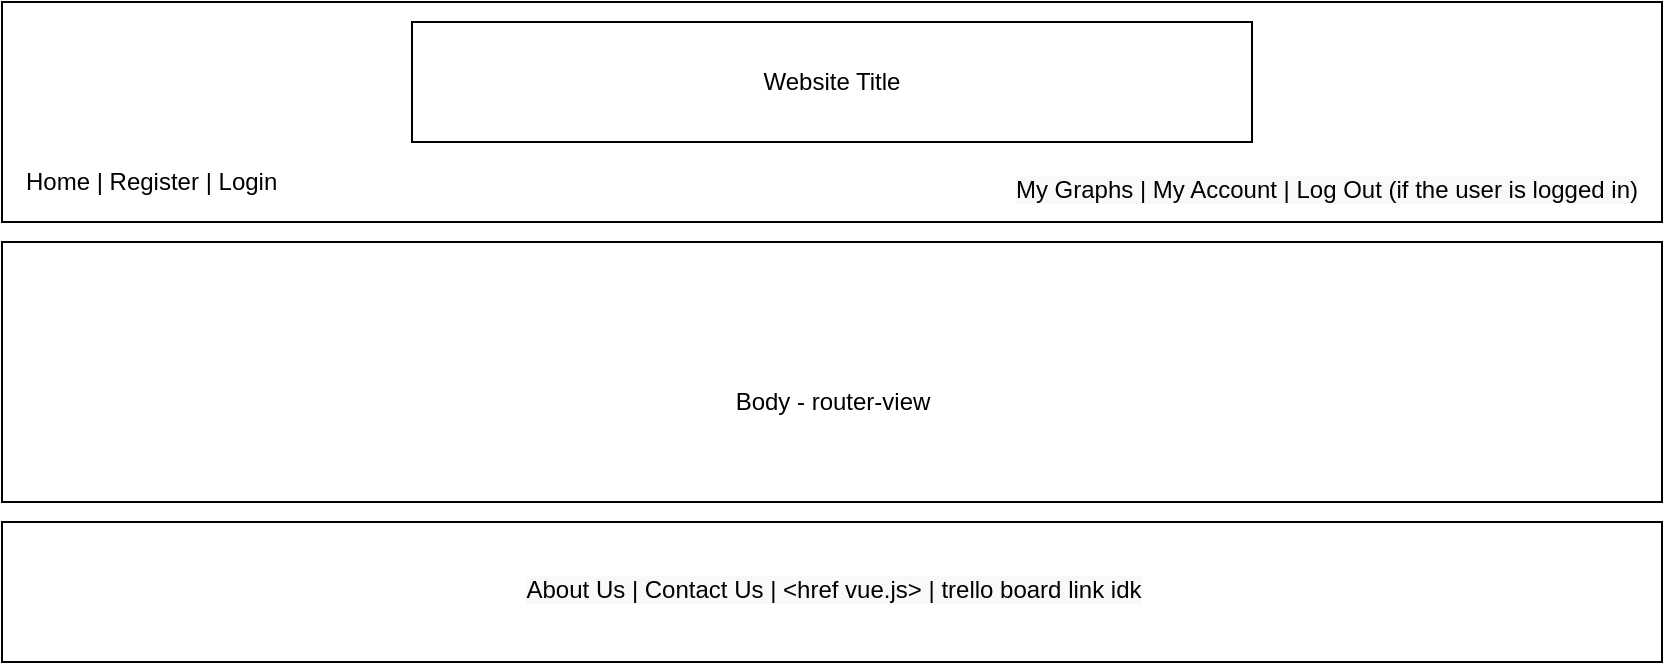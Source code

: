 <mxfile version="14.2.9" type="device" pages="5"><diagram id="xmzlaG3xVzPUinutJSGS" name="Home-page"><mxGraphModel dx="1221" dy="645" grid="1" gridSize="10" guides="1" tooltips="1" connect="1" arrows="1" fold="1" page="1" pageScale="1" pageWidth="850" pageHeight="1100" math="0" shadow="0"><root><mxCell id="0"/><mxCell id="1" parent="0"/><mxCell id="qc4Y2S98qK1XtuNtZjgP-8" value="" style="rounded=0;whiteSpace=wrap;html=1;" vertex="1" parent="1"><mxGeometry x="10" y="270" width="830" height="70" as="geometry"/></mxCell><mxCell id="qc4Y2S98qK1XtuNtZjgP-1" value="" style="rounded=0;whiteSpace=wrap;html=1;" vertex="1" parent="1"><mxGeometry x="10" y="10" width="830" height="110" as="geometry"/></mxCell><mxCell id="qc4Y2S98qK1XtuNtZjgP-2" value="Home | Register | Login" style="text;html=1;strokeColor=none;fillColor=none;align=left;verticalAlign=middle;whiteSpace=wrap;rounded=0;" vertex="1" parent="1"><mxGeometry x="20" y="90" width="510" height="20" as="geometry"/></mxCell><mxCell id="qc4Y2S98qK1XtuNtZjgP-3" value="Website Title" style="rounded=0;whiteSpace=wrap;html=1;" vertex="1" parent="1"><mxGeometry x="215" y="20" width="420" height="60" as="geometry"/></mxCell><mxCell id="qc4Y2S98qK1XtuNtZjgP-5" value="" style="rounded=0;whiteSpace=wrap;html=1;" vertex="1" parent="1"><mxGeometry x="10" y="130" width="830" height="130" as="geometry"/></mxCell><mxCell id="qc4Y2S98qK1XtuNtZjgP-6" value="Body - router-view" style="text;html=1;strokeColor=none;fillColor=none;align=center;verticalAlign=middle;whiteSpace=wrap;rounded=0;" vertex="1" parent="1"><mxGeometry x="323" y="200" width="205" height="20" as="geometry"/></mxCell><mxCell id="qc4Y2S98qK1XtuNtZjgP-7" value="&lt;span style=&quot;color: rgb(0, 0, 0); font-family: helvetica; font-size: 12px; font-style: normal; font-weight: 400; letter-spacing: normal; text-indent: 0px; text-transform: none; word-spacing: 0px; background-color: rgb(248, 249, 250); display: inline; float: none;&quot;&gt;About Us | Contact Us | &amp;lt;href vue.js&amp;gt; | trello board link idk&lt;/span&gt;" style="text;whiteSpace=wrap;html=1;align=center;" vertex="1" parent="1"><mxGeometry x="140.5" y="290" width="570" height="30" as="geometry"/></mxCell><mxCell id="2-1uK8z6plRCV1wmHQYw-1" value="&lt;span style=&quot;color: rgb(0 , 0 , 0) ; font-family: &amp;#34;helvetica&amp;#34; ; font-size: 12px ; font-style: normal ; font-weight: 400 ; letter-spacing: normal ; text-align: center ; text-indent: 0px ; text-transform: none ; word-spacing: 0px ; background-color: rgb(248 , 249 , 250) ; display: inline ; float: none&quot;&gt;&lt;br&gt;&lt;/span&gt;" style="text;whiteSpace=wrap;html=1;" vertex="1" parent="1"><mxGeometry x="690" y="10" width="150" height="30" as="geometry"/></mxCell><mxCell id="Ya997gqy8Z_TP8ubIKAV-1" value="&lt;span style=&quot;color: rgb(0 , 0 , 0) ; font-family: &amp;#34;helvetica&amp;#34; ; font-size: 12px ; font-style: normal ; font-weight: 400 ; letter-spacing: normal ; text-indent: 0px ; text-transform: none ; word-spacing: 0px ; background-color: rgb(248 , 249 , 250) ; display: inline ; float: none&quot;&gt;My Graphs | My Account | Log Out&amp;nbsp;&lt;/span&gt;&lt;span style=&quot;color: rgb(0 , 0 , 0) ; font-family: &amp;#34;helvetica&amp;#34; ; font-size: 12px ; font-style: normal ; font-weight: 400 ; letter-spacing: normal ; text-indent: 0px ; text-transform: none ; word-spacing: 0px ; background-color: rgb(248 , 249 , 250) ; display: inline ; float: none&quot;&gt;(if the user is logged in)&lt;/span&gt;" style="text;whiteSpace=wrap;html=1;align=right;" vertex="1" parent="1"><mxGeometry x="480" y="90" width="350" height="20" as="geometry"/></mxCell></root></mxGraphModel></diagram><diagram id="fUxqiQPgV0tSAGjNlko5" name="Registration"><mxGraphModel dx="1038" dy="548" grid="1" gridSize="10" guides="1" tooltips="1" connect="1" arrows="1" fold="1" page="1" pageScale="1" pageWidth="850" pageHeight="1100" math="0" shadow="0"><root><mxCell id="HRkeaG4BmDf2tbBZKb9f-0"/><mxCell id="HRkeaG4BmDf2tbBZKb9f-1" parent="HRkeaG4BmDf2tbBZKb9f-0"/><mxCell id="3eO7uWLEiQ5YFDSplpW3-0" value="" style="rounded=0;whiteSpace=wrap;html=1;" vertex="1" parent="HRkeaG4BmDf2tbBZKb9f-1"><mxGeometry x="10" y="10" width="830" height="110" as="geometry"/></mxCell><mxCell id="3eO7uWLEiQ5YFDSplpW3-1" value="Home | Login" style="text;html=1;strokeColor=none;fillColor=none;align=center;verticalAlign=middle;whiteSpace=wrap;rounded=0;" vertex="1" parent="HRkeaG4BmDf2tbBZKb9f-1"><mxGeometry x="170" y="90" width="510" height="20" as="geometry"/></mxCell><mxCell id="3eO7uWLEiQ5YFDSplpW3-2" value="" style="rounded=0;whiteSpace=wrap;html=1;" vertex="1" parent="HRkeaG4BmDf2tbBZKb9f-1"><mxGeometry x="20" y="20" width="420" height="60" as="geometry"/></mxCell><mxCell id="3eO7uWLEiQ5YFDSplpW3-3" value="Website Title" style="text;html=1;strokeColor=none;fillColor=none;align=center;verticalAlign=middle;whiteSpace=wrap;rounded=0;" vertex="1" parent="HRkeaG4BmDf2tbBZKb9f-1"><mxGeometry x="140" y="40" width="180" height="20" as="geometry"/></mxCell><mxCell id="duuK_STMmd-QfZhRfJfg-0" value="" style="rounded=0;whiteSpace=wrap;html=1;" vertex="1" parent="HRkeaG4BmDf2tbBZKb9f-1"><mxGeometry x="10" y="130" width="830" height="270" as="geometry"/></mxCell><mxCell id="duuK_STMmd-QfZhRfJfg-1" value="Username: ____________ &lt;br&gt;Password: ____________&lt;br&gt;PW confirmation: ____________&lt;br&gt;&lt;br&gt;**Name: ____________&lt;br&gt;**Institution: ____________&lt;br&gt;Address: ____________&lt;br&gt;Phone Number: ____________" style="text;html=1;strokeColor=none;fillColor=none;align=center;verticalAlign=middle;whiteSpace=wrap;rounded=0;" vertex="1" parent="HRkeaG4BmDf2tbBZKb9f-1"><mxGeometry x="215" y="140" width="420" height="150" as="geometry"/></mxCell><mxCell id="duuK_STMmd-QfZhRfJfg-3" value="Register!" style="rounded=1;whiteSpace=wrap;html=1;" vertex="1" parent="HRkeaG4BmDf2tbBZKb9f-1"><mxGeometry x="318" y="310" width="215" height="40" as="geometry"/></mxCell><mxCell id="duuK_STMmd-QfZhRfJfg-4" value="(When &quot;register&quot;: popup confirmation &quot;you've registered&quot; and redirect link to &quot;Login&quot; page)" style="text;html=1;align=center;verticalAlign=middle;resizable=0;points=[];autosize=1;" vertex="1" parent="HRkeaG4BmDf2tbBZKb9f-1"><mxGeometry x="185" y="420" width="490" height="20" as="geometry"/></mxCell><mxCell id="Jd5MLstMLlbOkMi2JsnY-0" value="" style="rounded=0;whiteSpace=wrap;html=1;" vertex="1" parent="HRkeaG4BmDf2tbBZKb9f-1"><mxGeometry x="10" y="450" width="830" height="70" as="geometry"/></mxCell><mxCell id="Jd5MLstMLlbOkMi2JsnY-1" value="&lt;span style=&quot;color: rgb(0 , 0 , 0) ; font-family: &amp;#34;helvetica&amp;#34; ; font-size: 12px ; font-style: normal ; font-weight: 400 ; letter-spacing: normal ; text-align: center ; text-indent: 0px ; text-transform: none ; word-spacing: 0px ; background-color: rgb(248 , 249 , 250) ; display: inline ; float: none&quot;&gt;About Us | Contact Us | &amp;lt;href vue.js&amp;gt; | trello board link idk&lt;/span&gt;" style="text;whiteSpace=wrap;html=1;" vertex="1" parent="HRkeaG4BmDf2tbBZKb9f-1"><mxGeometry x="190" y="470" width="570" height="30" as="geometry"/></mxCell><mxCell id="uujC3AlTx46c9N_tvLK1-1" value="" style="rounded=0;whiteSpace=wrap;html=1;" vertex="1" parent="HRkeaG4BmDf2tbBZKb9f-1"><mxGeometry x="10" y="650" width="830" height="270" as="geometry"/></mxCell><mxCell id="uujC3AlTx46c9N_tvLK1-2" value="You're already logged in&amp;nbsp;" style="text;html=1;strokeColor=none;fillColor=none;align=center;verticalAlign=middle;whiteSpace=wrap;rounded=0;" vertex="1" parent="HRkeaG4BmDf2tbBZKb9f-1"><mxGeometry x="215" y="720" width="420" height="90" as="geometry"/></mxCell><mxCell id="uujC3AlTx46c9N_tvLK1-3" value="Login &amp;lt;href login page&amp;gt;" style="rounded=1;whiteSpace=wrap;html=1;" vertex="1" parent="HRkeaG4BmDf2tbBZKb9f-1"><mxGeometry x="318" y="830" width="215" height="40" as="geometry"/></mxCell><mxCell id="uujC3AlTx46c9N_tvLK1-5" value="If user is already logged in....." style="text;html=1;align=center;verticalAlign=middle;resizable=0;points=[];autosize=1;" vertex="1" parent="HRkeaG4BmDf2tbBZKb9f-1"><mxGeometry x="340" y="620" width="170" height="20" as="geometry"/></mxCell></root></mxGraphModel></diagram><diagram id="YbXLaX7x5Sd2NW2ETT6c" name="Login"><mxGraphModel dx="1038" dy="548" grid="1" gridSize="10" guides="1" tooltips="1" connect="1" arrows="1" fold="1" page="1" pageScale="1" pageWidth="850" pageHeight="1100" math="0" shadow="0"><root><mxCell id="8ln3PVfYjewR6mZ9_yRH-0"/><mxCell id="8ln3PVfYjewR6mZ9_yRH-1" parent="8ln3PVfYjewR6mZ9_yRH-0"/><mxCell id="8ln3PVfYjewR6mZ9_yRH-2" value="" style="rounded=0;whiteSpace=wrap;html=1;" vertex="1" parent="8ln3PVfYjewR6mZ9_yRH-1"><mxGeometry x="10" y="10" width="830" height="110" as="geometry"/></mxCell><mxCell id="8ln3PVfYjewR6mZ9_yRH-3" value="Home | Register" style="text;html=1;strokeColor=none;fillColor=none;align=center;verticalAlign=middle;whiteSpace=wrap;rounded=0;" vertex="1" parent="8ln3PVfYjewR6mZ9_yRH-1"><mxGeometry x="170" y="90" width="510" height="20" as="geometry"/></mxCell><mxCell id="8ln3PVfYjewR6mZ9_yRH-4" value="" style="rounded=0;whiteSpace=wrap;html=1;" vertex="1" parent="8ln3PVfYjewR6mZ9_yRH-1"><mxGeometry x="20" y="20" width="420" height="60" as="geometry"/></mxCell><mxCell id="8ln3PVfYjewR6mZ9_yRH-5" value="Website Title" style="text;html=1;strokeColor=none;fillColor=none;align=center;verticalAlign=middle;whiteSpace=wrap;rounded=0;" vertex="1" parent="8ln3PVfYjewR6mZ9_yRH-1"><mxGeometry x="140" y="40" width="180" height="20" as="geometry"/></mxCell><mxCell id="8ln3PVfYjewR6mZ9_yRH-6" value="" style="rounded=0;whiteSpace=wrap;html=1;" vertex="1" parent="8ln3PVfYjewR6mZ9_yRH-1"><mxGeometry x="10" y="130" width="830" height="190" as="geometry"/></mxCell><mxCell id="8ln3PVfYjewR6mZ9_yRH-7" value="Username: ____________ &lt;br&gt;Password: ____________" style="text;html=1;strokeColor=none;fillColor=none;align=center;verticalAlign=middle;whiteSpace=wrap;rounded=0;" vertex="1" parent="8ln3PVfYjewR6mZ9_yRH-1"><mxGeometry x="215.5" y="120" width="420" height="150" as="geometry"/></mxCell><mxCell id="8ln3PVfYjewR6mZ9_yRH-8" value="Login!" style="rounded=1;whiteSpace=wrap;html=1;" vertex="1" parent="8ln3PVfYjewR6mZ9_yRH-1"><mxGeometry x="318" y="250" width="215" height="40" as="geometry"/></mxCell><mxCell id="-4WIv1Wi9kvkuTJOLZ4X-0" value="forgot password?" style="text;html=1;strokeColor=none;fillColor=none;align=center;verticalAlign=middle;whiteSpace=wrap;rounded=0;fontStyle=6" vertex="1" parent="8ln3PVfYjewR6mZ9_yRH-1"><mxGeometry x="375" y="290" width="100" height="20" as="geometry"/></mxCell><mxCell id="JbJapQZ9kvdxHsj9GWDu-0" value="" style="rounded=0;whiteSpace=wrap;html=1;" vertex="1" parent="8ln3PVfYjewR6mZ9_yRH-1"><mxGeometry x="10.5" y="330" width="830" height="70" as="geometry"/></mxCell><mxCell id="JbJapQZ9kvdxHsj9GWDu-1" value="&lt;span style=&quot;color: rgb(0, 0, 0); font-family: helvetica; font-size: 12px; font-style: normal; font-weight: 400; letter-spacing: normal; text-indent: 0px; text-transform: none; word-spacing: 0px; background-color: rgb(248, 249, 250); display: inline; float: none;&quot;&gt;About Us | Contact Us | &amp;lt;href vue.js&amp;gt; | trello board link idk&lt;/span&gt;" style="text;whiteSpace=wrap;html=1;align=center;" vertex="1" parent="8ln3PVfYjewR6mZ9_yRH-1"><mxGeometry x="140" y="350" width="570" height="30" as="geometry"/></mxCell></root></mxGraphModel></diagram><diagram id="YYRwhMOGytXNFOr9YvgJ" name="My Graphs"><mxGraphModel dx="1483" dy="783" grid="1" gridSize="10" guides="1" tooltips="1" connect="1" arrows="1" fold="1" page="1" pageScale="1" pageWidth="850" pageHeight="1100" math="0" shadow="0"><root><mxCell id="2n5jWNRvchumghAARZHG-0"/><mxCell id="2n5jWNRvchumghAARZHG-1" parent="2n5jWNRvchumghAARZHG-0"/><mxCell id="sHr4c3RHuBDQY_rIxkno-0" value="" style="rounded=0;whiteSpace=wrap;html=1;" vertex="1" parent="2n5jWNRvchumghAARZHG-1"><mxGeometry x="10" y="10" width="830" height="110" as="geometry"/></mxCell><mxCell id="sHr4c3RHuBDQY_rIxkno-1" value="Home | Login" style="text;html=1;strokeColor=none;fillColor=none;align=center;verticalAlign=middle;whiteSpace=wrap;rounded=0;" vertex="1" parent="2n5jWNRvchumghAARZHG-1"><mxGeometry x="170" y="90" width="510" height="20" as="geometry"/></mxCell><mxCell id="sHr4c3RHuBDQY_rIxkno-2" value="" style="rounded=0;whiteSpace=wrap;html=1;" vertex="1" parent="2n5jWNRvchumghAARZHG-1"><mxGeometry x="20" y="20" width="420" height="60" as="geometry"/></mxCell><mxCell id="sHr4c3RHuBDQY_rIxkno-3" value="Website Title" style="text;html=1;strokeColor=none;fillColor=none;align=center;verticalAlign=middle;whiteSpace=wrap;rounded=0;" vertex="1" parent="2n5jWNRvchumghAARZHG-1"><mxGeometry x="140" y="40" width="180" height="20" as="geometry"/></mxCell><mxCell id="sHr4c3RHuBDQY_rIxkno-4" value="" style="rounded=0;whiteSpace=wrap;html=1;" vertex="1" parent="2n5jWNRvchumghAARZHG-1"><mxGeometry x="10" y="130" width="830" height="270" as="geometry"/></mxCell><mxCell id="PxzUivVUAgT7MbbToNIM-0" value="" style="rounded=0;whiteSpace=wrap;html=1;" vertex="1" parent="2n5jWNRvchumghAARZHG-1"><mxGeometry x="10" y="410" width="830" height="70" as="geometry"/></mxCell><mxCell id="PxzUivVUAgT7MbbToNIM-1" value="&lt;span style=&quot;color: rgb(0 , 0 , 0) ; font-family: &amp;#34;helvetica&amp;#34; ; font-size: 12px ; font-style: normal ; font-weight: 400 ; letter-spacing: normal ; text-align: center ; text-indent: 0px ; text-transform: none ; word-spacing: 0px ; background-color: rgb(248 , 249 , 250) ; display: inline ; float: none&quot;&gt;About Us | Contact Us | &amp;lt;href vue.js&amp;gt; | trello board link idk&lt;/span&gt;" style="text;whiteSpace=wrap;html=1;" vertex="1" parent="2n5jWNRvchumghAARZHG-1"><mxGeometry x="190" y="430" width="570" height="30" as="geometry"/></mxCell></root></mxGraphModel></diagram><diagram id="7EU69vOGYFNWPNAodOTc" name="My Account"><mxGraphModel dx="1038" dy="548" grid="1" gridSize="10" guides="1" tooltips="1" connect="1" arrows="1" fold="1" page="1" pageScale="1" pageWidth="850" pageHeight="1100" math="0" shadow="0"><root><mxCell id="shqFIGlXgE7cbmqwrvev-0"/><mxCell id="shqFIGlXgE7cbmqwrvev-1" parent="shqFIGlXgE7cbmqwrvev-0"/><mxCell id="shqFIGlXgE7cbmqwrvev-2" value="" style="rounded=0;whiteSpace=wrap;html=1;" vertex="1" parent="shqFIGlXgE7cbmqwrvev-1"><mxGeometry x="10" y="10" width="830" height="110" as="geometry"/></mxCell><mxCell id="shqFIGlXgE7cbmqwrvev-3" value="Home" style="text;html=1;strokeColor=none;fillColor=none;align=left;verticalAlign=middle;whiteSpace=wrap;rounded=0;" vertex="1" parent="shqFIGlXgE7cbmqwrvev-1"><mxGeometry x="20" y="90" width="510" height="20" as="geometry"/></mxCell><mxCell id="shqFIGlXgE7cbmqwrvev-4" value="" style="rounded=0;whiteSpace=wrap;html=1;" vertex="1" parent="shqFIGlXgE7cbmqwrvev-1"><mxGeometry x="215" y="20" width="420" height="60" as="geometry"/></mxCell><mxCell id="shqFIGlXgE7cbmqwrvev-5" value="Website Title" style="text;html=1;strokeColor=none;fillColor=none;align=center;verticalAlign=middle;whiteSpace=wrap;rounded=0;" vertex="1" parent="shqFIGlXgE7cbmqwrvev-1"><mxGeometry x="335" y="40" width="180" height="20" as="geometry"/></mxCell><mxCell id="shqFIGlXgE7cbmqwrvev-6" value="" style="rounded=0;whiteSpace=wrap;html=1;" vertex="1" parent="shqFIGlXgE7cbmqwrvev-1"><mxGeometry x="10" y="130" width="830" height="270" as="geometry"/></mxCell><mxCell id="shqFIGlXgE7cbmqwrvev-7" value="Username: ____________&lt;br&gt;Password: *********&lt;br&gt;Updated password confirmation: ******* (if password changes)&lt;br&gt;&lt;br&gt;**Name: ____________&lt;br&gt;**Institution: ____________&lt;br&gt;Address: ____________&lt;br&gt;Phone Number: ____________" style="text;html=1;strokeColor=none;fillColor=none;align=center;verticalAlign=middle;whiteSpace=wrap;rounded=0;" vertex="1" parent="shqFIGlXgE7cbmqwrvev-1"><mxGeometry x="215.5" y="140" width="420" height="150" as="geometry"/></mxCell><mxCell id="shqFIGlXgE7cbmqwrvev-8" value="Update" style="rounded=1;whiteSpace=wrap;html=1;" vertex="1" parent="shqFIGlXgE7cbmqwrvev-1"><mxGeometry x="318" y="300" width="102" height="40" as="geometry"/></mxCell><mxCell id="shqFIGlXgE7cbmqwrvev-10" value="" style="rounded=0;whiteSpace=wrap;html=1;" vertex="1" parent="shqFIGlXgE7cbmqwrvev-1"><mxGeometry x="10" y="450" width="830" height="70" as="geometry"/></mxCell><mxCell id="shqFIGlXgE7cbmqwrvev-11" value="&lt;span style=&quot;color: rgb(0 , 0 , 0) ; font-family: &amp;#34;helvetica&amp;#34; ; font-size: 12px ; font-style: normal ; font-weight: 400 ; letter-spacing: normal ; text-align: center ; text-indent: 0px ; text-transform: none ; word-spacing: 0px ; background-color: rgb(248 , 249 , 250) ; display: inline ; float: none&quot;&gt;About Us | Contact Us | &amp;lt;href vue.js&amp;gt; | trello board link idk&lt;/span&gt;" style="text;whiteSpace=wrap;html=1;" vertex="1" parent="shqFIGlXgE7cbmqwrvev-1"><mxGeometry x="190" y="470" width="570" height="30" as="geometry"/></mxCell><mxCell id="vUP237tjzwRvqW9-NN0G-0" value="Discard Changes" style="rounded=1;whiteSpace=wrap;html=1;" vertex="1" parent="shqFIGlXgE7cbmqwrvev-1"><mxGeometry x="440" y="300" width="102" height="40" as="geometry"/></mxCell><mxCell id="aCBEUiO3CHVQ544Pfs_r-0" value="&lt;span style=&quot;color: rgb(0 , 0 , 0) ; font-family: &amp;#34;helvetica&amp;#34; ; font-size: 12px ; font-style: normal ; font-weight: 400 ; letter-spacing: normal ; text-indent: 0px ; text-transform: none ; word-spacing: 0px ; background-color: rgb(248 , 249 , 250) ; display: inline ; float: none&quot;&gt;My Graphs | My Account | Log Out&amp;nbsp;&lt;/span&gt;" style="text;whiteSpace=wrap;html=1;align=right;" vertex="1" parent="shqFIGlXgE7cbmqwrvev-1"><mxGeometry x="480" y="90" width="350" height="20" as="geometry"/></mxCell></root></mxGraphModel></diagram></mxfile>